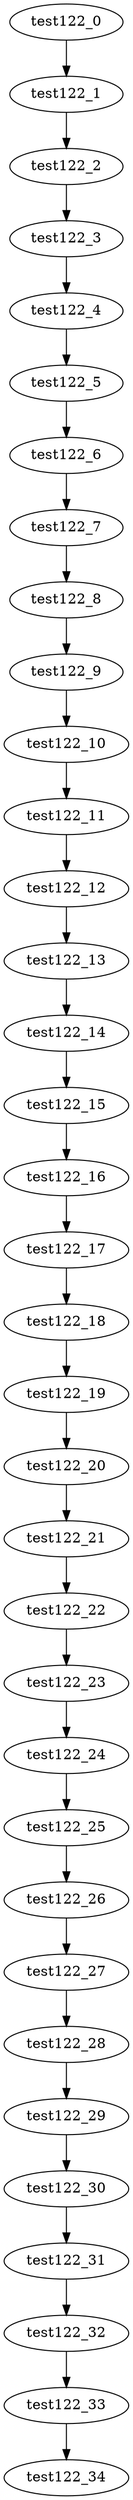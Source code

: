digraph G {
test122_0->test122_1;
test122_1->test122_2;
test122_2->test122_3;
test122_3->test122_4;
test122_4->test122_5;
test122_5->test122_6;
test122_6->test122_7;
test122_7->test122_8;
test122_8->test122_9;
test122_9->test122_10;
test122_10->test122_11;
test122_11->test122_12;
test122_12->test122_13;
test122_13->test122_14;
test122_14->test122_15;
test122_15->test122_16;
test122_16->test122_17;
test122_17->test122_18;
test122_18->test122_19;
test122_19->test122_20;
test122_20->test122_21;
test122_21->test122_22;
test122_22->test122_23;
test122_23->test122_24;
test122_24->test122_25;
test122_25->test122_26;
test122_26->test122_27;
test122_27->test122_28;
test122_28->test122_29;
test122_29->test122_30;
test122_30->test122_31;
test122_31->test122_32;
test122_32->test122_33;
test122_33->test122_34;

}
